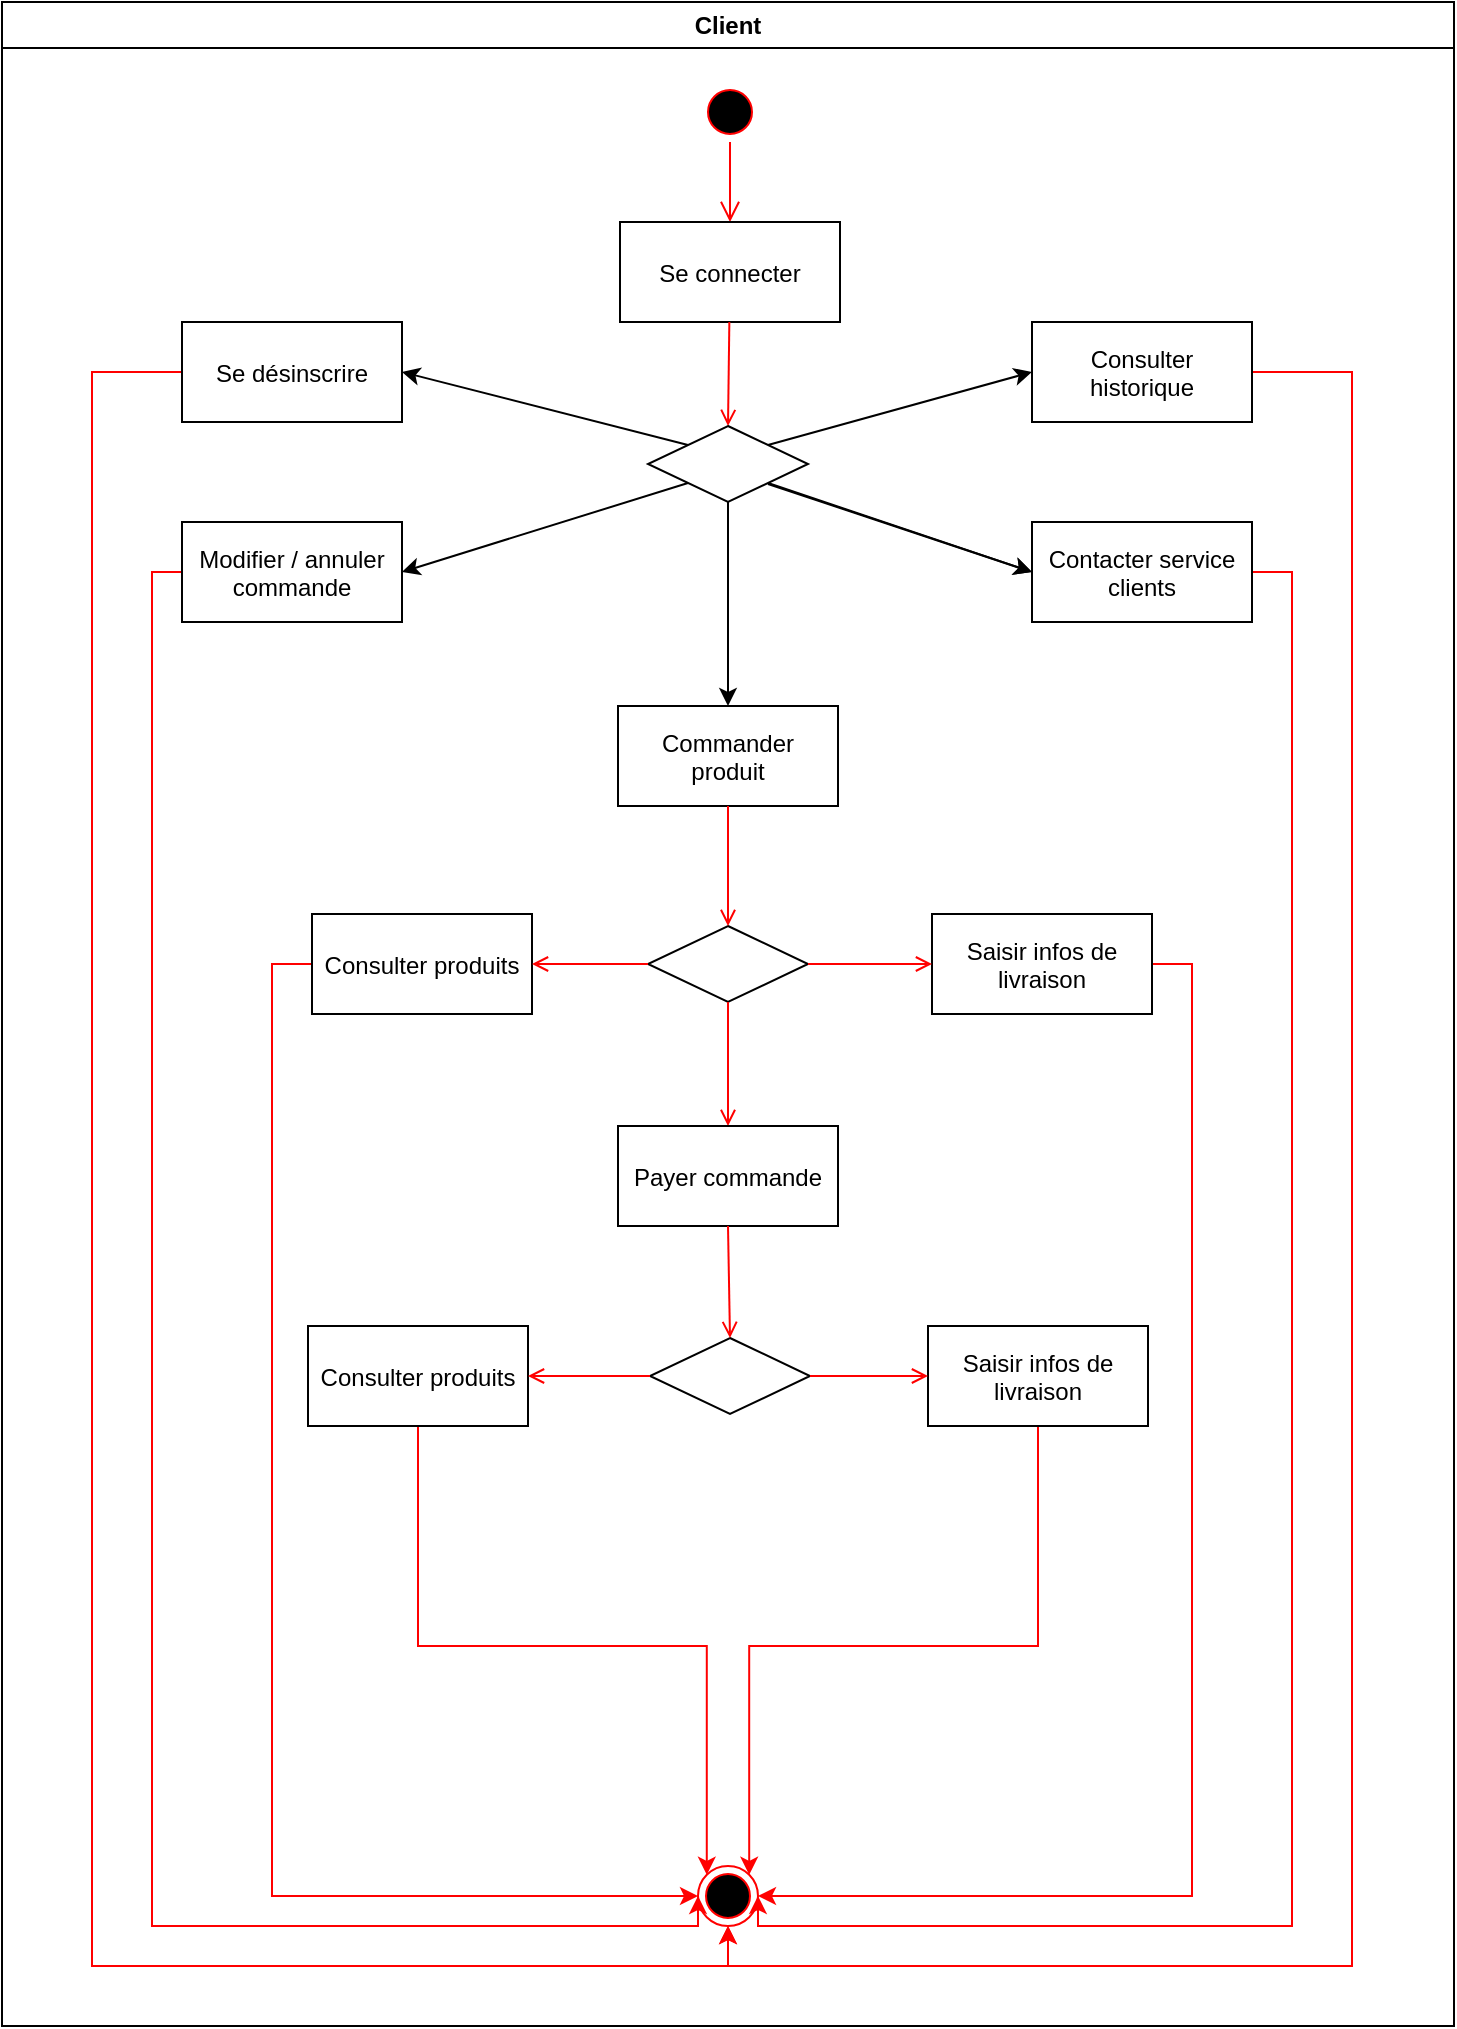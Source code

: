 <mxfile version="10.9.4" type="github"><diagram name="Page-1" id="e7e014a7-5840-1c2e-5031-d8a46d1fe8dd"><mxGraphModel dx="1038" dy="577" grid="1" gridSize="10" guides="1" tooltips="1" connect="1" arrows="1" fold="1" page="1" pageScale="1" pageWidth="1169" pageHeight="826" background="#ffffff" math="0" shadow="0"><root><mxCell id="0"/><mxCell id="1" parent="0"/><mxCell id="2" value="Client" style="swimlane;whiteSpace=wrap;startSize=23;" parent="1" vertex="1"><mxGeometry x="165" y="128" width="726" height="1012" as="geometry"/></mxCell><mxCell id="5" value="" style="ellipse;shape=startState;fillColor=#000000;strokeColor=#ff0000;" parent="2" vertex="1"><mxGeometry x="349" y="40" width="30" height="30" as="geometry"/></mxCell><mxCell id="6" value="" style="edgeStyle=elbowEdgeStyle;elbow=horizontal;verticalAlign=bottom;endArrow=open;endSize=8;strokeColor=#FF0000;endFill=1;rounded=0" parent="2" source="5" target="7" edge="1"><mxGeometry x="349" y="40" as="geometry"><mxPoint x="364" y="110" as="targetPoint"/></mxGeometry></mxCell><mxCell id="7" value="Se connecter" style="" parent="2" vertex="1"><mxGeometry x="309" y="110" width="110" height="50" as="geometry"/></mxCell><mxCell id="9" value="" style="endArrow=open;strokeColor=#FF0000;endFill=1;rounded=0;entryX=0.5;entryY=0;entryDx=0;entryDy=0;" parent="2" source="7" target="1rJp60Iw9jFnQX7dc7jx-41" edge="1"><mxGeometry relative="1" as="geometry"><mxPoint x="115" y="220" as="targetPoint"/></mxGeometry></mxCell><mxCell id="DiDObokncsY_Elkwjl2Y-42" style="edgeStyle=orthogonalEdgeStyle;rounded=0;orthogonalLoop=1;jettySize=auto;html=1;exitX=0;exitY=0.5;exitDx=0;exitDy=0;entryX=0.5;entryY=1;entryDx=0;entryDy=0;strokeColor=#FF0000;" edge="1" parent="2" source="10" target="1rJp60Iw9jFnQX7dc7jx-51"><mxGeometry relative="1" as="geometry"><Array as="points"><mxPoint x="45" y="185"/><mxPoint x="45" y="982"/><mxPoint x="363" y="982"/></Array></mxGeometry></mxCell><mxCell id="10" value="Se désinscrire" style="" parent="2" vertex="1"><mxGeometry x="90" y="160" width="110" height="50" as="geometry"/></mxCell><mxCell id="1rJp60Iw9jFnQX7dc7jx-41" value="" style="rhombus;whiteSpace=wrap;html=1;" parent="2" vertex="1"><mxGeometry x="323" y="212" width="80" height="38" as="geometry"/></mxCell><mxCell id="DiDObokncsY_Elkwjl2Y-40" style="edgeStyle=orthogonalEdgeStyle;rounded=0;orthogonalLoop=1;jettySize=auto;html=1;exitX=1;exitY=0.5;exitDx=0;exitDy=0;entryX=0.5;entryY=1;entryDx=0;entryDy=0;strokeColor=#FF0000;" edge="1" parent="2" source="1rJp60Iw9jFnQX7dc7jx-44" target="1rJp60Iw9jFnQX7dc7jx-51"><mxGeometry relative="1" as="geometry"><Array as="points"><mxPoint x="675" y="185"/><mxPoint x="675" y="982"/><mxPoint x="363" y="982"/></Array></mxGeometry></mxCell><mxCell id="1rJp60Iw9jFnQX7dc7jx-44" value="Consulter&#xA;historique" style="" parent="2" vertex="1"><mxGeometry x="515" y="160" width="110" height="50" as="geometry"/></mxCell><mxCell id="DiDObokncsY_Elkwjl2Y-38" style="edgeStyle=orthogonalEdgeStyle;rounded=0;orthogonalLoop=1;jettySize=auto;html=1;exitX=1;exitY=0.5;exitDx=0;exitDy=0;entryX=1;entryY=0.5;entryDx=0;entryDy=0;strokeColor=#FF0000;" edge="1" parent="2" source="1rJp60Iw9jFnQX7dc7jx-46" target="1rJp60Iw9jFnQX7dc7jx-51"><mxGeometry relative="1" as="geometry"><Array as="points"><mxPoint x="645" y="285"/><mxPoint x="645" y="962"/><mxPoint x="378" y="962"/></Array></mxGeometry></mxCell><mxCell id="1rJp60Iw9jFnQX7dc7jx-46" value="Contacter service&#xA;clients" style="" parent="2" vertex="1"><mxGeometry x="515" y="260" width="110" height="50" as="geometry"/></mxCell><mxCell id="DiDObokncsY_Elkwjl2Y-41" style="edgeStyle=orthogonalEdgeStyle;rounded=0;orthogonalLoop=1;jettySize=auto;html=1;exitX=0;exitY=0.5;exitDx=0;exitDy=0;entryX=0;entryY=0.5;entryDx=0;entryDy=0;strokeColor=#FF0000;" edge="1" parent="2" source="1rJp60Iw9jFnQX7dc7jx-48" target="1rJp60Iw9jFnQX7dc7jx-51"><mxGeometry relative="1" as="geometry"><Array as="points"><mxPoint x="75" y="285"/><mxPoint x="75" y="962"/><mxPoint x="348" y="962"/></Array></mxGeometry></mxCell><mxCell id="1rJp60Iw9jFnQX7dc7jx-48" value="Modifier / annuler&#xA;commande" style="" parent="2" vertex="1"><mxGeometry x="90" y="260" width="110" height="50" as="geometry"/></mxCell><mxCell id="1rJp60Iw9jFnQX7dc7jx-51" value="" style="ellipse;html=1;shape=endState;fillColor=#000000;strokeColor=#ff0000;" parent="2" vertex="1"><mxGeometry x="348" y="932" width="30" height="30" as="geometry"/></mxCell><mxCell id="1rJp60Iw9jFnQX7dc7jx-55" value="" style="endArrow=classic;html=1;exitX=0;exitY=0;exitDx=0;exitDy=0;entryX=1;entryY=0.5;entryDx=0;entryDy=0;" parent="2" source="1rJp60Iw9jFnQX7dc7jx-41" target="10" edge="1"><mxGeometry width="50" height="50" relative="1" as="geometry"><mxPoint x="329" y="322" as="sourcePoint"/><mxPoint x="379" y="272" as="targetPoint"/></mxGeometry></mxCell><mxCell id="1rJp60Iw9jFnQX7dc7jx-56" value="" style="endArrow=classic;html=1;entryX=0;entryY=0.5;entryDx=0;entryDy=0;exitX=1;exitY=0;exitDx=0;exitDy=0;" parent="2" source="1rJp60Iw9jFnQX7dc7jx-41" target="1rJp60Iw9jFnQX7dc7jx-44" edge="1"><mxGeometry width="50" height="50" relative="1" as="geometry"><mxPoint x="405" y="241" as="sourcePoint"/><mxPoint x="210" y="235" as="targetPoint"/></mxGeometry></mxCell><mxCell id="1rJp60Iw9jFnQX7dc7jx-57" value="" style="endArrow=classic;html=1;exitX=0;exitY=1;exitDx=0;exitDy=0;entryX=1;entryY=0.5;entryDx=0;entryDy=0;" parent="2" source="1rJp60Iw9jFnQX7dc7jx-41" target="1rJp60Iw9jFnQX7dc7jx-48" edge="1"><mxGeometry width="50" height="50" relative="1" as="geometry"><mxPoint x="343" y="251" as="sourcePoint"/><mxPoint x="220" y="245" as="targetPoint"/></mxGeometry></mxCell><mxCell id="1rJp60Iw9jFnQX7dc7jx-58" value="" style="endArrow=classic;html=1;exitX=1;exitY=1;exitDx=0;exitDy=0;entryX=0;entryY=0.5;entryDx=0;entryDy=0;" parent="2" source="1rJp60Iw9jFnQX7dc7jx-41" target="1rJp60Iw9jFnQX7dc7jx-46" edge="1"><mxGeometry width="50" height="50" relative="1" as="geometry"><mxPoint x="353" y="251" as="sourcePoint"/><mxPoint x="263" y="324" as="targetPoint"/></mxGeometry></mxCell><mxCell id="DiDObokncsY_Elkwjl2Y-12" value="Commander&#xA;produit" style="" vertex="1" parent="2"><mxGeometry x="308" y="352" width="110" height="50" as="geometry"/></mxCell><mxCell id="DiDObokncsY_Elkwjl2Y-11" value="" style="endArrow=classic;html=1;exitX=0.5;exitY=1;exitDx=0;exitDy=0;entryX=0.5;entryY=0;entryDx=0;entryDy=0;" edge="1" parent="2" source="1rJp60Iw9jFnQX7dc7jx-41" target="DiDObokncsY_Elkwjl2Y-12"><mxGeometry width="50" height="50" relative="1" as="geometry"><mxPoint x="393" y="251" as="sourcePoint"/><mxPoint x="363" y="342" as="targetPoint"/></mxGeometry></mxCell><mxCell id="DiDObokncsY_Elkwjl2Y-14" value="" style="rhombus;whiteSpace=wrap;html=1;" vertex="1" parent="2"><mxGeometry x="323" y="462" width="80" height="38" as="geometry"/></mxCell><mxCell id="DiDObokncsY_Elkwjl2Y-23" value="" style="rhombus;whiteSpace=wrap;html=1;" vertex="1" parent="2"><mxGeometry x="163" y="462" width="80" height="38" as="geometry"/></mxCell><mxCell id="DiDObokncsY_Elkwjl2Y-13" value="" style="endArrow=open;strokeColor=#FF0000;endFill=1;rounded=0;exitX=0.5;exitY=1;exitDx=0;exitDy=0;entryX=0.5;entryY=0;entryDx=0;entryDy=0;" edge="1" parent="2" source="DiDObokncsY_Elkwjl2Y-12" target="DiDObokncsY_Elkwjl2Y-14"><mxGeometry relative="1" as="geometry"><mxPoint x="363" y="462" as="targetPoint"/><mxPoint x="373.675" y="170" as="sourcePoint"/></mxGeometry></mxCell><mxCell id="DiDObokncsY_Elkwjl2Y-36" style="edgeStyle=orthogonalEdgeStyle;rounded=0;orthogonalLoop=1;jettySize=auto;html=1;exitX=0;exitY=0.5;exitDx=0;exitDy=0;entryX=0;entryY=0.5;entryDx=0;entryDy=0;strokeColor=#FF0000;" edge="1" parent="2" source="DiDObokncsY_Elkwjl2Y-18" target="1rJp60Iw9jFnQX7dc7jx-51"><mxGeometry relative="1" as="geometry"/></mxCell><mxCell id="DiDObokncsY_Elkwjl2Y-18" value="Consulter produits" style="" vertex="1" parent="2"><mxGeometry x="155" y="456" width="110" height="50" as="geometry"/></mxCell><mxCell id="DiDObokncsY_Elkwjl2Y-35" style="edgeStyle=orthogonalEdgeStyle;rounded=0;orthogonalLoop=1;jettySize=auto;html=1;exitX=1;exitY=0.5;exitDx=0;exitDy=0;entryX=1;entryY=0.5;entryDx=0;entryDy=0;fillColor=#f8cecc;strokeColor=#FF0000;" edge="1" parent="2" source="DiDObokncsY_Elkwjl2Y-19" target="1rJp60Iw9jFnQX7dc7jx-51"><mxGeometry relative="1" as="geometry"/></mxCell><mxCell id="DiDObokncsY_Elkwjl2Y-19" value="Saisir infos de&#xA;livraison" style="" vertex="1" parent="2"><mxGeometry x="465" y="456" width="110" height="50" as="geometry"/></mxCell><mxCell id="DiDObokncsY_Elkwjl2Y-17" value="" style="endArrow=open;strokeColor=#FF0000;endFill=1;rounded=0;exitX=0;exitY=0.5;exitDx=0;exitDy=0;entryX=1;entryY=0.5;entryDx=0;entryDy=0;" edge="1" parent="2" source="DiDObokncsY_Elkwjl2Y-14" target="DiDObokncsY_Elkwjl2Y-18"><mxGeometry relative="1" as="geometry"><mxPoint x="225" y="481" as="targetPoint"/><mxPoint x="413" y="491" as="sourcePoint"/></mxGeometry></mxCell><mxCell id="DiDObokncsY_Elkwjl2Y-16" value="" style="endArrow=open;strokeColor=#FF0000;endFill=1;rounded=0;exitX=1;exitY=0.5;exitDx=0;exitDy=0;entryX=0;entryY=0.5;entryDx=0;entryDy=0;" edge="1" parent="2" source="DiDObokncsY_Elkwjl2Y-14" target="DiDObokncsY_Elkwjl2Y-19"><mxGeometry relative="1" as="geometry"><mxPoint x="495" y="481" as="targetPoint"/><mxPoint x="373" y="412" as="sourcePoint"/></mxGeometry></mxCell><mxCell id="DiDObokncsY_Elkwjl2Y-20" value="" style="endArrow=open;strokeColor=#FF0000;endFill=1;rounded=0;exitX=0.5;exitY=1;exitDx=0;exitDy=0;entryX=0.5;entryY=0;entryDx=0;entryDy=0;" edge="1" parent="2" source="DiDObokncsY_Elkwjl2Y-14" target="DiDObokncsY_Elkwjl2Y-21"><mxGeometry relative="1" as="geometry"><mxPoint x="362" y="562" as="targetPoint"/><mxPoint x="362" y="522" as="sourcePoint"/></mxGeometry></mxCell><mxCell id="DiDObokncsY_Elkwjl2Y-21" value="Payer commande" style="" vertex="1" parent="2"><mxGeometry x="308" y="562" width="110" height="50" as="geometry"/></mxCell><mxCell id="DiDObokncsY_Elkwjl2Y-24" value="" style="rhombus;whiteSpace=wrap;html=1;" vertex="1" parent="2"><mxGeometry x="324" y="668" width="80" height="38" as="geometry"/></mxCell><mxCell id="DiDObokncsY_Elkwjl2Y-45" style="edgeStyle=orthogonalEdgeStyle;rounded=0;orthogonalLoop=1;jettySize=auto;html=1;exitX=0.5;exitY=1;exitDx=0;exitDy=0;entryX=0;entryY=0;entryDx=0;entryDy=0;strokeColor=#FF0000;" edge="1" parent="2" source="DiDObokncsY_Elkwjl2Y-25" target="1rJp60Iw9jFnQX7dc7jx-51"><mxGeometry relative="1" as="geometry"/></mxCell><mxCell id="DiDObokncsY_Elkwjl2Y-25" value="Consulter produits" style="" vertex="1" parent="2"><mxGeometry x="153" y="662" width="110" height="50" as="geometry"/></mxCell><mxCell id="DiDObokncsY_Elkwjl2Y-46" style="edgeStyle=orthogonalEdgeStyle;rounded=0;orthogonalLoop=1;jettySize=auto;html=1;exitX=0.5;exitY=1;exitDx=0;exitDy=0;entryX=1;entryY=0;entryDx=0;entryDy=0;strokeColor=#FF0000;" edge="1" parent="2" source="DiDObokncsY_Elkwjl2Y-26" target="1rJp60Iw9jFnQX7dc7jx-51"><mxGeometry relative="1" as="geometry"/></mxCell><mxCell id="DiDObokncsY_Elkwjl2Y-26" value="Saisir infos de&#xA;livraison" style="" vertex="1" parent="2"><mxGeometry x="463" y="662" width="110" height="50" as="geometry"/></mxCell><mxCell id="DiDObokncsY_Elkwjl2Y-27" value="" style="endArrow=open;strokeColor=#FF0000;endFill=1;rounded=0;exitX=0;exitY=0.5;exitDx=0;exitDy=0;entryX=1;entryY=0.5;entryDx=0;entryDy=0;" edge="1" parent="2" source="DiDObokncsY_Elkwjl2Y-24" target="DiDObokncsY_Elkwjl2Y-25"><mxGeometry relative="1" as="geometry"><mxPoint x="56" y="559" as="targetPoint"/><mxPoint x="244" y="569" as="sourcePoint"/></mxGeometry></mxCell><mxCell id="DiDObokncsY_Elkwjl2Y-28" value="" style="endArrow=open;strokeColor=#FF0000;endFill=1;rounded=0;exitX=1;exitY=0.5;exitDx=0;exitDy=0;entryX=0;entryY=0.5;entryDx=0;entryDy=0;" edge="1" parent="2" source="DiDObokncsY_Elkwjl2Y-24" target="DiDObokncsY_Elkwjl2Y-26"><mxGeometry relative="1" as="geometry"><mxPoint x="326" y="559" as="targetPoint"/><mxPoint x="204" y="490" as="sourcePoint"/></mxGeometry></mxCell><mxCell id="DiDObokncsY_Elkwjl2Y-29" value="" style="endArrow=open;strokeColor=#FF0000;endFill=1;rounded=0;exitX=0.5;exitY=1;exitDx=0;exitDy=0;entryX=0.5;entryY=0;entryDx=0;entryDy=0;" edge="1" parent="2" source="DiDObokncsY_Elkwjl2Y-21" target="DiDObokncsY_Elkwjl2Y-24"><mxGeometry relative="1" as="geometry"><mxPoint x="373" y="572" as="targetPoint"/><mxPoint x="373" y="510" as="sourcePoint"/></mxGeometry></mxCell><mxCell id="DiDObokncsY_Elkwjl2Y-10" value="" style="endArrow=classic;html=1;exitX=1;exitY=1;exitDx=0;exitDy=0;entryX=0;entryY=0.5;entryDx=0;entryDy=0;" edge="1" parent="1"><mxGeometry width="50" height="50" relative="1" as="geometry"><mxPoint x="548" y="369" as="sourcePoint"/><mxPoint x="680" y="413" as="targetPoint"/></mxGeometry></mxCell></root></mxGraphModel></diagram></mxfile>